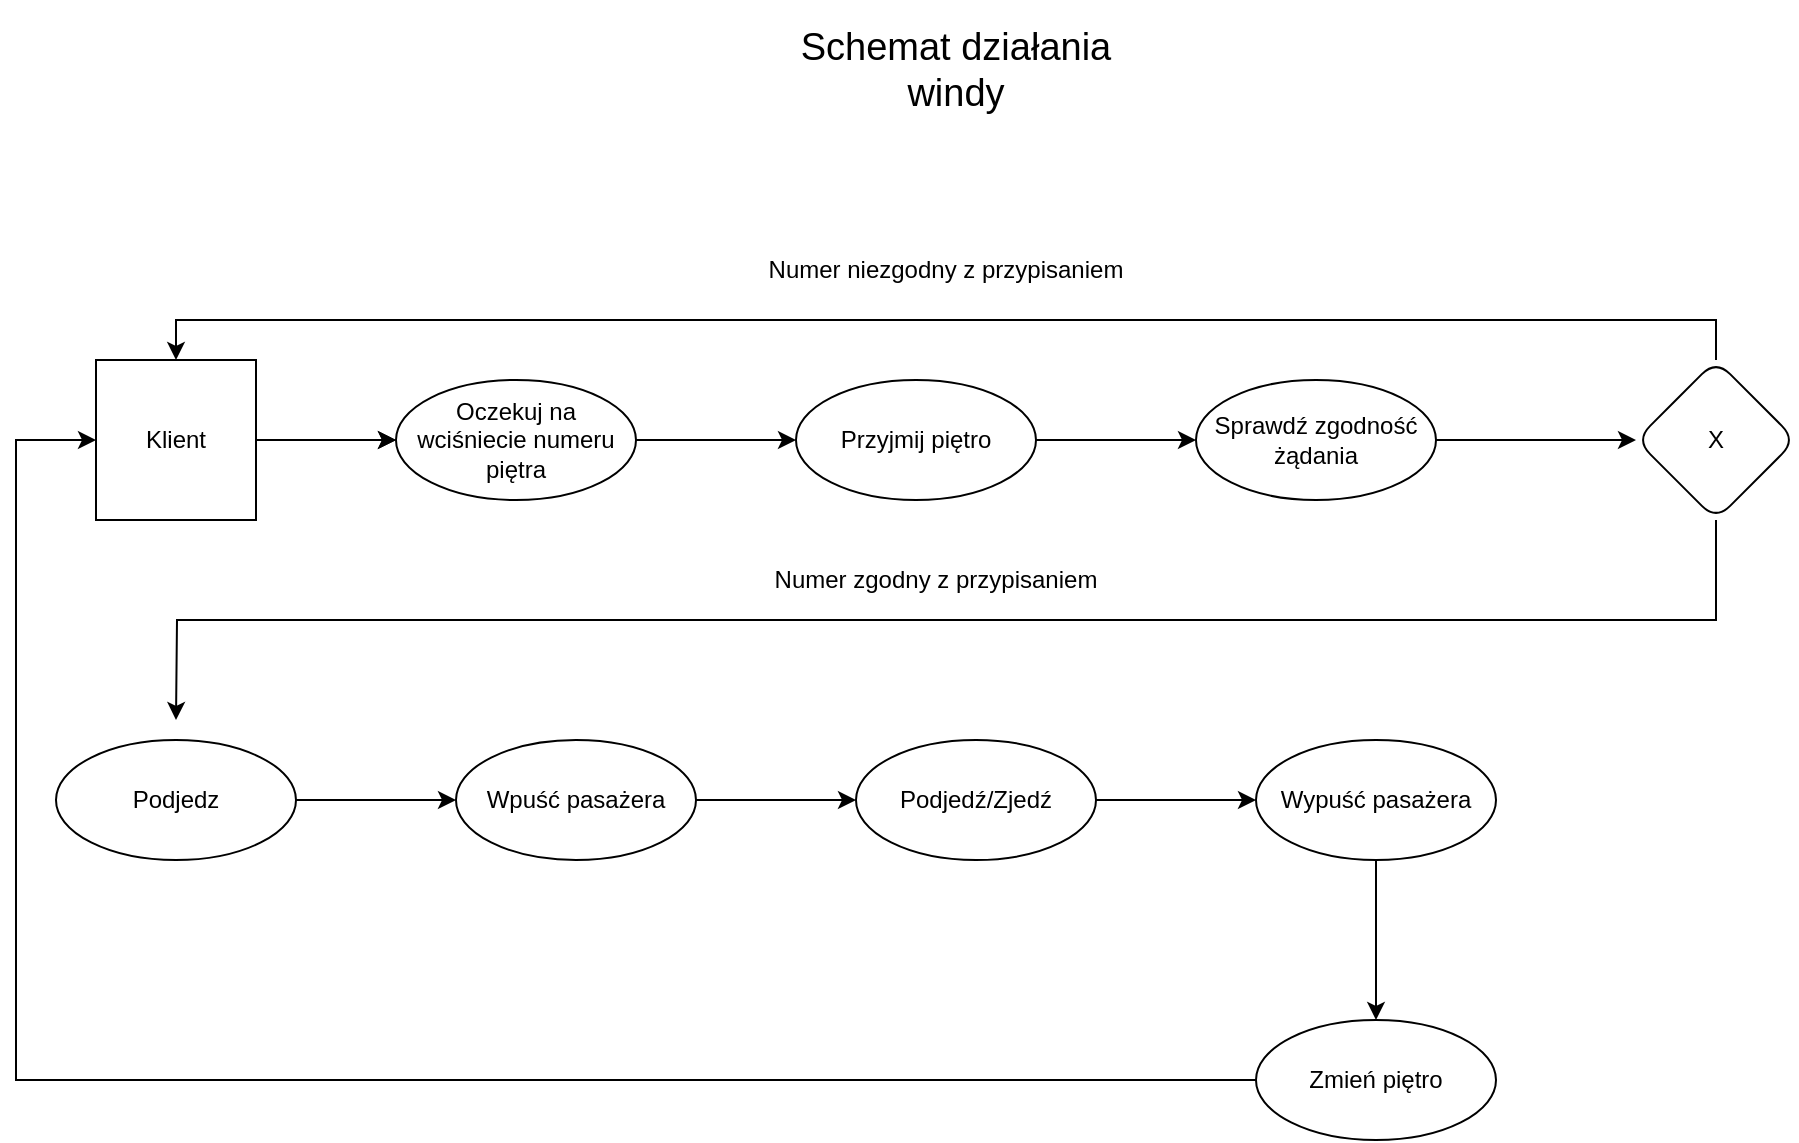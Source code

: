 <mxfile version="14.4.3" type="device"><diagram id="9fIZFnaMFF74loE28TuR" name="Page-1"><mxGraphModel dx="1040" dy="1740" grid="1" gridSize="10" guides="1" tooltips="1" connect="1" arrows="1" fold="1" page="1" pageScale="1" pageWidth="827" pageHeight="1169" math="0" shadow="0"><root><mxCell id="0"/><mxCell id="1" parent="0"/><mxCell id="9PiF9i1-4UyO3cwh1zU8-5" value="" style="edgeStyle=orthogonalEdgeStyle;rounded=0;orthogonalLoop=1;jettySize=auto;html=1;" parent="1" source="9PiF9i1-4UyO3cwh1zU8-2" target="9PiF9i1-4UyO3cwh1zU8-4" edge="1"><mxGeometry relative="1" as="geometry"/></mxCell><mxCell id="9PiF9i1-4UyO3cwh1zU8-2" value="Klient" style="rounded=0;whiteSpace=wrap;html=1;fontFamily=Helvetica;fontSize=12;fontColor=#000000;align=center;strokeColor=#000000;fillColor=#ffffff;" parent="1" vertex="1"><mxGeometry x="50" y="-600" width="80" height="80" as="geometry"/></mxCell><mxCell id="9PiF9i1-4UyO3cwh1zU8-3" value="" style="endArrow=classic;html=1;" parent="1" target="9PiF9i1-4UyO3cwh1zU8-4" edge="1"><mxGeometry width="50" height="50" relative="1" as="geometry"><mxPoint x="160" y="-560" as="sourcePoint"/><mxPoint x="240" y="-560" as="targetPoint"/><Array as="points"><mxPoint x="200" y="-560"/></Array></mxGeometry></mxCell><mxCell id="9PiF9i1-4UyO3cwh1zU8-7" value="" style="edgeStyle=orthogonalEdgeStyle;rounded=0;orthogonalLoop=1;jettySize=auto;html=1;" parent="1" source="9PiF9i1-4UyO3cwh1zU8-4" target="9PiF9i1-4UyO3cwh1zU8-6" edge="1"><mxGeometry relative="1" as="geometry"/></mxCell><mxCell id="9PiF9i1-4UyO3cwh1zU8-4" value="Oczekuj na wciśniecie numeru piętra" style="ellipse;whiteSpace=wrap;html=1;aspect=fixed;fontFamily=Helvetica;fontSize=12;fontColor=#000000;align=center;strokeColor=#000000;fillColor=#ffffff;" parent="1" vertex="1"><mxGeometry x="200" y="-590" width="120" height="60" as="geometry"/></mxCell><mxCell id="9PiF9i1-4UyO3cwh1zU8-9" value="" style="edgeStyle=orthogonalEdgeStyle;rounded=0;orthogonalLoop=1;jettySize=auto;html=1;" parent="1" source="9PiF9i1-4UyO3cwh1zU8-6" target="9PiF9i1-4UyO3cwh1zU8-8" edge="1"><mxGeometry relative="1" as="geometry"/></mxCell><mxCell id="9PiF9i1-4UyO3cwh1zU8-6" value="Przyjmij piętro" style="ellipse;whiteSpace=wrap;html=1;aspect=fixed;fontFamily=Helvetica;fontSize=12;fontColor=#000000;align=center;strokeColor=#000000;fillColor=#ffffff;" parent="1" vertex="1"><mxGeometry x="400" y="-590" width="120" height="60" as="geometry"/></mxCell><mxCell id="9PiF9i1-4UyO3cwh1zU8-11" value="" style="edgeStyle=orthogonalEdgeStyle;rounded=0;orthogonalLoop=1;jettySize=auto;html=1;" parent="1" source="9PiF9i1-4UyO3cwh1zU8-8" target="9PiF9i1-4UyO3cwh1zU8-10" edge="1"><mxGeometry relative="1" as="geometry"/></mxCell><mxCell id="9PiF9i1-4UyO3cwh1zU8-8" value="Sprawdź zgodność żądania" style="ellipse;whiteSpace=wrap;html=1;aspect=fixed;fontFamily=Helvetica;fontSize=12;fontColor=#000000;align=center;strokeColor=#000000;fillColor=#ffffff;" parent="1" vertex="1"><mxGeometry x="600" y="-590" width="120" height="60" as="geometry"/></mxCell><mxCell id="9PiF9i1-4UyO3cwh1zU8-16" style="edgeStyle=orthogonalEdgeStyle;rounded=0;orthogonalLoop=1;jettySize=auto;html=1;exitX=0.5;exitY=0;exitDx=0;exitDy=0;entryX=0.5;entryY=0;entryDx=0;entryDy=0;" parent="1" source="9PiF9i1-4UyO3cwh1zU8-10" target="9PiF9i1-4UyO3cwh1zU8-2" edge="1"><mxGeometry relative="1" as="geometry"><mxPoint x="90" y="-690" as="targetPoint"/></mxGeometry></mxCell><mxCell id="9PiF9i1-4UyO3cwh1zU8-18" style="edgeStyle=orthogonalEdgeStyle;rounded=0;orthogonalLoop=1;jettySize=auto;html=1;exitX=0.5;exitY=1;exitDx=0;exitDy=0;" parent="1" source="9PiF9i1-4UyO3cwh1zU8-10" edge="1"><mxGeometry relative="1" as="geometry"><mxPoint x="90" y="-420" as="targetPoint"/></mxGeometry></mxCell><mxCell id="9PiF9i1-4UyO3cwh1zU8-10" value="X" style="rhombus;whiteSpace=wrap;html=1;rounded=1;" parent="1" vertex="1"><mxGeometry x="820" y="-600" width="80" height="80" as="geometry"/></mxCell><mxCell id="9PiF9i1-4UyO3cwh1zU8-17" value="Numer niezgodny z przypisaniem" style="text;html=1;strokeColor=none;fillColor=none;align=center;verticalAlign=middle;whiteSpace=wrap;rounded=0;" parent="1" vertex="1"><mxGeometry x="320" y="-660" width="310" height="30" as="geometry"/></mxCell><mxCell id="9PiF9i1-4UyO3cwh1zU8-20" value="Numer zgodny z przypisaniem" style="text;html=1;strokeColor=none;fillColor=none;align=center;verticalAlign=middle;whiteSpace=wrap;rounded=0;" parent="1" vertex="1"><mxGeometry x="370" y="-500" width="200" height="20" as="geometry"/></mxCell><mxCell id="9PiF9i1-4UyO3cwh1zU8-25" value="" style="edgeStyle=orthogonalEdgeStyle;rounded=0;orthogonalLoop=1;jettySize=auto;html=1;" parent="1" source="9PiF9i1-4UyO3cwh1zU8-21" target="9PiF9i1-4UyO3cwh1zU8-24" edge="1"><mxGeometry relative="1" as="geometry"/></mxCell><mxCell id="9PiF9i1-4UyO3cwh1zU8-21" value="Podjedz" style="ellipse;whiteSpace=wrap;html=1;aspect=fixed;fontFamily=Helvetica;fontSize=12;fontColor=#000000;align=center;strokeColor=#000000;fillColor=#ffffff;" parent="1" vertex="1"><mxGeometry x="30" y="-410" width="120" height="60" as="geometry"/></mxCell><mxCell id="9PiF9i1-4UyO3cwh1zU8-27" value="" style="edgeStyle=orthogonalEdgeStyle;rounded=0;orthogonalLoop=1;jettySize=auto;html=1;" parent="1" source="9PiF9i1-4UyO3cwh1zU8-24" target="9PiF9i1-4UyO3cwh1zU8-26" edge="1"><mxGeometry relative="1" as="geometry"/></mxCell><mxCell id="9PiF9i1-4UyO3cwh1zU8-24" value="Wpuść pasażera" style="ellipse;whiteSpace=wrap;html=1;aspect=fixed;fontFamily=Helvetica;fontSize=12;fontColor=#000000;align=center;strokeColor=#000000;fillColor=#ffffff;" parent="1" vertex="1"><mxGeometry x="230" y="-410" width="120" height="60" as="geometry"/></mxCell><mxCell id="9PiF9i1-4UyO3cwh1zU8-29" value="" style="edgeStyle=orthogonalEdgeStyle;rounded=0;orthogonalLoop=1;jettySize=auto;html=1;" parent="1" source="9PiF9i1-4UyO3cwh1zU8-26" target="9PiF9i1-4UyO3cwh1zU8-28" edge="1"><mxGeometry relative="1" as="geometry"/></mxCell><mxCell id="9PiF9i1-4UyO3cwh1zU8-26" value="Podjedź/Zjedź" style="ellipse;whiteSpace=wrap;html=1;aspect=fixed;fontFamily=Helvetica;fontSize=12;fontColor=#000000;align=center;strokeColor=#000000;fillColor=#ffffff;" parent="1" vertex="1"><mxGeometry x="430" y="-410" width="120" height="60" as="geometry"/></mxCell><mxCell id="9PiF9i1-4UyO3cwh1zU8-31" value="" style="edgeStyle=orthogonalEdgeStyle;rounded=0;orthogonalLoop=1;jettySize=auto;html=1;" parent="1" source="9PiF9i1-4UyO3cwh1zU8-28" target="9PiF9i1-4UyO3cwh1zU8-30" edge="1"><mxGeometry relative="1" as="geometry"/></mxCell><mxCell id="9PiF9i1-4UyO3cwh1zU8-28" value="Wypuść pasażera" style="ellipse;whiteSpace=wrap;html=1;aspect=fixed;fontFamily=Helvetica;fontSize=12;fontColor=#000000;align=center;strokeColor=#000000;fillColor=#ffffff;" parent="1" vertex="1"><mxGeometry x="630" y="-410" width="120" height="60" as="geometry"/></mxCell><mxCell id="9PiF9i1-4UyO3cwh1zU8-35" value="" style="edgeStyle=orthogonalEdgeStyle;rounded=0;orthogonalLoop=1;jettySize=auto;html=1;entryX=0;entryY=0.5;entryDx=0;entryDy=0;" parent="1" source="9PiF9i1-4UyO3cwh1zU8-30" target="9PiF9i1-4UyO3cwh1zU8-2" edge="1"><mxGeometry relative="1" as="geometry"><mxPoint x="20" y="-240" as="targetPoint"/><Array as="points"><mxPoint x="10" y="-240"/><mxPoint x="10" y="-560"/></Array></mxGeometry></mxCell><mxCell id="9PiF9i1-4UyO3cwh1zU8-30" value="Zmień piętro" style="ellipse;whiteSpace=wrap;html=1;aspect=fixed;fontFamily=Helvetica;fontSize=12;fontColor=#000000;align=center;strokeColor=#000000;fillColor=#ffffff;" parent="1" vertex="1"><mxGeometry x="630" y="-270" width="120" height="60" as="geometry"/></mxCell><mxCell id="ulzbRXu57bU5bIufkIOa-5" value="Schemat działania windy" style="text;html=1;strokeColor=none;fillColor=none;align=center;verticalAlign=middle;whiteSpace=wrap;rounded=0;strokeWidth=1;fontSize=19;" vertex="1" parent="1"><mxGeometry x="390" y="-780" width="180" height="70" as="geometry"/></mxCell></root></mxGraphModel></diagram></mxfile>